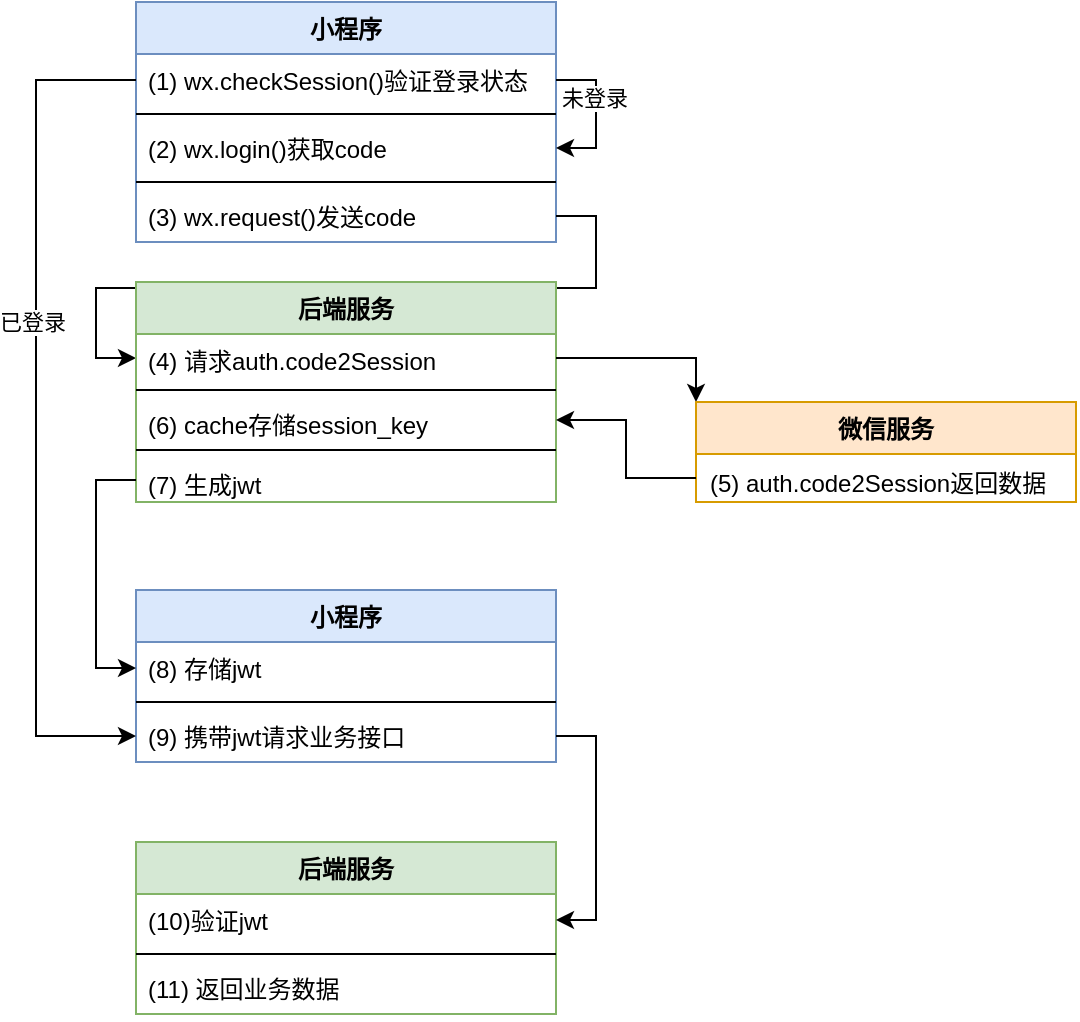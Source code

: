 <mxfile version="15.0.4" type="github">
  <diagram id="19BO0YPX0hd9bhDFKlXe" name="第 1 页">
    <mxGraphModel dx="1373" dy="774" grid="1" gridSize="10" guides="1" tooltips="1" connect="1" arrows="1" fold="1" page="1" pageScale="1" pageWidth="827" pageHeight="1169" math="0" shadow="0">
      <root>
        <mxCell id="0" />
        <mxCell id="1" parent="0" />
        <mxCell id="qBcfan_NChV7agnDNDgU-2" value="小程序" style="swimlane;fontStyle=1;align=center;verticalAlign=top;childLayout=stackLayout;horizontal=1;startSize=26;horizontalStack=0;resizeParent=1;resizeParentMax=0;resizeLast=0;collapsible=1;marginBottom=0;fillColor=#dae8fc;strokeColor=#6c8ebf;" parent="1" vertex="1">
          <mxGeometry x="250" y="60" width="210" height="120" as="geometry">
            <mxRectangle x="300" y="60" width="100" height="26" as="alternateBounds" />
          </mxGeometry>
        </mxCell>
        <mxCell id="RIxWFfnTcLnGSPMHf-IP-5" style="edgeStyle=orthogonalEdgeStyle;rounded=0;orthogonalLoop=1;jettySize=auto;html=1;exitX=1;exitY=0.5;exitDx=0;exitDy=0;" edge="1" parent="qBcfan_NChV7agnDNDgU-2" source="qBcfan_NChV7agnDNDgU-3" target="RIxWFfnTcLnGSPMHf-IP-1">
          <mxGeometry relative="1" as="geometry" />
        </mxCell>
        <mxCell id="RIxWFfnTcLnGSPMHf-IP-6" value="未登录" style="edgeLabel;html=1;align=center;verticalAlign=middle;resizable=0;points=[];" vertex="1" connectable="0" parent="RIxWFfnTcLnGSPMHf-IP-5">
          <mxGeometry x="-0.225" y="-1" relative="1" as="geometry">
            <mxPoint as="offset" />
          </mxGeometry>
        </mxCell>
        <mxCell id="qBcfan_NChV7agnDNDgU-3" value="(1) wx.checkSession()验证登录状态" style="text;strokeColor=none;fillColor=none;align=left;verticalAlign=top;spacingLeft=4;spacingRight=4;overflow=hidden;rotatable=0;points=[[0,0.5],[1,0.5]];portConstraint=eastwest;fontStyle=0" parent="qBcfan_NChV7agnDNDgU-2" vertex="1">
          <mxGeometry y="26" width="210" height="26" as="geometry" />
        </mxCell>
        <mxCell id="qBcfan_NChV7agnDNDgU-4" value="" style="line;strokeWidth=1;fillColor=none;align=left;verticalAlign=middle;spacingTop=-1;spacingLeft=3;spacingRight=3;rotatable=0;labelPosition=right;points=[];portConstraint=eastwest;" parent="qBcfan_NChV7agnDNDgU-2" vertex="1">
          <mxGeometry y="52" width="210" height="8" as="geometry" />
        </mxCell>
        <mxCell id="RIxWFfnTcLnGSPMHf-IP-1" value="(2) wx.login()获取code" style="text;strokeColor=none;fillColor=none;align=left;verticalAlign=top;spacingLeft=4;spacingRight=4;overflow=hidden;rotatable=0;points=[[0,0.5],[1,0.5]];portConstraint=eastwest;fontStyle=0" vertex="1" parent="qBcfan_NChV7agnDNDgU-2">
          <mxGeometry y="60" width="210" height="26" as="geometry" />
        </mxCell>
        <mxCell id="RIxWFfnTcLnGSPMHf-IP-2" value="" style="line;strokeWidth=1;fillColor=none;align=left;verticalAlign=middle;spacingTop=-1;spacingLeft=3;spacingRight=3;rotatable=0;labelPosition=right;points=[];portConstraint=eastwest;" vertex="1" parent="qBcfan_NChV7agnDNDgU-2">
          <mxGeometry y="86" width="210" height="8" as="geometry" />
        </mxCell>
        <mxCell id="qBcfan_NChV7agnDNDgU-5" value="(3) wx.request()发送code" style="text;strokeColor=none;fillColor=none;align=left;verticalAlign=top;spacingLeft=4;spacingRight=4;overflow=hidden;rotatable=0;points=[[0,0.5],[1,0.5]];portConstraint=eastwest;" parent="qBcfan_NChV7agnDNDgU-2" vertex="1">
          <mxGeometry y="94" width="210" height="26" as="geometry" />
        </mxCell>
        <mxCell id="qBcfan_NChV7agnDNDgU-6" style="edgeStyle=orthogonalEdgeStyle;rounded=0;orthogonalLoop=1;jettySize=auto;html=1;exitX=1;exitY=0.5;exitDx=0;exitDy=0;entryX=0;entryY=0.5;entryDx=0;entryDy=0;" parent="1" source="qBcfan_NChV7agnDNDgU-5" target="qBcfan_NChV7agnDNDgU-8" edge="1">
          <mxGeometry relative="1" as="geometry">
            <mxPoint x="370" y="200" as="targetPoint" />
          </mxGeometry>
        </mxCell>
        <mxCell id="qBcfan_NChV7agnDNDgU-7" value="后端服务" style="swimlane;fontStyle=1;align=center;verticalAlign=top;childLayout=stackLayout;horizontal=1;startSize=26;horizontalStack=0;resizeParent=1;resizeParentMax=0;resizeLast=0;collapsible=1;marginBottom=0;fillColor=#d5e8d4;strokeColor=#82b366;" parent="1" vertex="1">
          <mxGeometry x="250" y="200" width="210" height="110" as="geometry">
            <mxRectangle x="300" y="200" width="100" height="26" as="alternateBounds" />
          </mxGeometry>
        </mxCell>
        <mxCell id="qBcfan_NChV7agnDNDgU-8" value="(4) 请求auth.code2Session" style="text;strokeColor=none;fillColor=none;align=left;verticalAlign=top;spacingLeft=4;spacingRight=4;overflow=hidden;rotatable=0;points=[[0,0.5],[1,0.5]];portConstraint=eastwest;" parent="qBcfan_NChV7agnDNDgU-7" vertex="1">
          <mxGeometry y="26" width="210" height="24" as="geometry" />
        </mxCell>
        <mxCell id="qBcfan_NChV7agnDNDgU-9" value="" style="line;strokeWidth=1;fillColor=none;align=left;verticalAlign=middle;spacingTop=-1;spacingLeft=3;spacingRight=3;rotatable=0;labelPosition=right;points=[];portConstraint=eastwest;" parent="qBcfan_NChV7agnDNDgU-7" vertex="1">
          <mxGeometry y="50" width="210" height="8" as="geometry" />
        </mxCell>
        <mxCell id="qBcfan_NChV7agnDNDgU-10" value="(6) cache存储session_key" style="text;strokeColor=none;fillColor=none;align=left;verticalAlign=top;spacingLeft=4;spacingRight=4;overflow=hidden;rotatable=0;points=[[0,0.5],[1,0.5]];portConstraint=eastwest;" parent="qBcfan_NChV7agnDNDgU-7" vertex="1">
          <mxGeometry y="58" width="210" height="22" as="geometry" />
        </mxCell>
        <mxCell id="qBcfan_NChV7agnDNDgU-40" value="" style="line;strokeWidth=1;fillColor=none;align=left;verticalAlign=middle;spacingTop=-1;spacingLeft=3;spacingRight=3;rotatable=0;labelPosition=right;points=[];portConstraint=eastwest;" parent="qBcfan_NChV7agnDNDgU-7" vertex="1">
          <mxGeometry y="80" width="210" height="8" as="geometry" />
        </mxCell>
        <mxCell id="qBcfan_NChV7agnDNDgU-43" value="(7) 生成jwt" style="text;strokeColor=none;fillColor=none;align=left;verticalAlign=top;spacingLeft=4;spacingRight=4;overflow=hidden;rotatable=0;points=[[0,0.5],[1,0.5]];portConstraint=eastwest;" parent="qBcfan_NChV7agnDNDgU-7" vertex="1">
          <mxGeometry y="88" width="210" height="22" as="geometry" />
        </mxCell>
        <mxCell id="qBcfan_NChV7agnDNDgU-11" style="edgeStyle=orthogonalEdgeStyle;rounded=0;orthogonalLoop=1;jettySize=auto;html=1;exitX=1;exitY=0.5;exitDx=0;exitDy=0;entryX=0;entryY=0;entryDx=0;entryDy=0;" parent="1" source="qBcfan_NChV7agnDNDgU-8" target="qBcfan_NChV7agnDNDgU-12" edge="1">
          <mxGeometry relative="1" as="geometry">
            <mxPoint x="520" y="239" as="targetPoint" />
          </mxGeometry>
        </mxCell>
        <mxCell id="qBcfan_NChV7agnDNDgU-12" value="微信服务" style="swimlane;fontStyle=1;align=center;verticalAlign=top;childLayout=stackLayout;horizontal=1;startSize=26;horizontalStack=0;resizeParent=1;resizeParentMax=0;resizeLast=0;collapsible=1;marginBottom=0;fillColor=#ffe6cc;strokeColor=#d79b00;" parent="1" vertex="1">
          <mxGeometry x="530" y="260" width="190" height="50" as="geometry">
            <mxRectangle x="530" y="260" width="100" height="26" as="alternateBounds" />
          </mxGeometry>
        </mxCell>
        <mxCell id="qBcfan_NChV7agnDNDgU-13" value="(5) auth.code2Session返回数据" style="text;strokeColor=none;fillColor=none;align=left;verticalAlign=top;spacingLeft=4;spacingRight=4;overflow=hidden;rotatable=0;points=[[0,0.5],[1,0.5]];portConstraint=eastwest;fontSize=12;spacing=3;rounded=0;glass=0;shadow=0;sketch=0;" parent="qBcfan_NChV7agnDNDgU-12" vertex="1">
          <mxGeometry y="26" width="190" height="24" as="geometry" />
        </mxCell>
        <mxCell id="qBcfan_NChV7agnDNDgU-23" style="edgeStyle=orthogonalEdgeStyle;rounded=0;orthogonalLoop=1;jettySize=auto;html=1;exitX=0;exitY=0.5;exitDx=0;exitDy=0;entryX=1;entryY=0.5;entryDx=0;entryDy=0;fontSize=12;startSize=26;" parent="1" source="qBcfan_NChV7agnDNDgU-13" target="qBcfan_NChV7agnDNDgU-10" edge="1">
          <mxGeometry relative="1" as="geometry" />
        </mxCell>
        <mxCell id="qBcfan_NChV7agnDNDgU-24" value="小程序" style="swimlane;fontStyle=1;align=center;verticalAlign=top;childLayout=stackLayout;horizontal=1;startSize=26;horizontalStack=0;resizeParent=1;resizeParentMax=0;resizeLast=0;collapsible=1;marginBottom=0;rounded=0;shadow=0;glass=0;sketch=0;fontSize=12;strokeColor=#6c8ebf;fillColor=#dae8fc;html=0;" parent="1" vertex="1">
          <mxGeometry x="250" y="354" width="210" height="86" as="geometry" />
        </mxCell>
        <mxCell id="qBcfan_NChV7agnDNDgU-25" value="(8) 存储jwt" style="text;strokeColor=none;fillColor=none;align=left;verticalAlign=top;spacingLeft=4;spacingRight=4;overflow=hidden;rotatable=0;points=[[0,0.5],[1,0.5]];portConstraint=eastwest;" parent="qBcfan_NChV7agnDNDgU-24" vertex="1">
          <mxGeometry y="26" width="210" height="26" as="geometry" />
        </mxCell>
        <mxCell id="qBcfan_NChV7agnDNDgU-26" value="" style="line;strokeWidth=1;fillColor=none;align=left;verticalAlign=middle;spacingTop=-1;spacingLeft=3;spacingRight=3;rotatable=0;labelPosition=right;points=[];portConstraint=eastwest;" parent="qBcfan_NChV7agnDNDgU-24" vertex="1">
          <mxGeometry y="52" width="210" height="8" as="geometry" />
        </mxCell>
        <mxCell id="qBcfan_NChV7agnDNDgU-27" value="(9) 携带jwt请求业务接口" style="text;strokeColor=none;fillColor=none;align=left;verticalAlign=top;spacingLeft=4;spacingRight=4;overflow=hidden;rotatable=0;points=[[0,0.5],[1,0.5]];portConstraint=eastwest;" parent="qBcfan_NChV7agnDNDgU-24" vertex="1">
          <mxGeometry y="60" width="210" height="26" as="geometry" />
        </mxCell>
        <mxCell id="qBcfan_NChV7agnDNDgU-28" style="edgeStyle=orthogonalEdgeStyle;rounded=0;orthogonalLoop=1;jettySize=auto;html=1;exitX=0;exitY=0.5;exitDx=0;exitDy=0;entryX=0;entryY=0.5;entryDx=0;entryDy=0;fontSize=12;startSize=26;" parent="1" source="qBcfan_NChV7agnDNDgU-43" target="qBcfan_NChV7agnDNDgU-25" edge="1">
          <mxGeometry relative="1" as="geometry" />
        </mxCell>
        <mxCell id="qBcfan_NChV7agnDNDgU-29" value="后端服务" style="swimlane;fontStyle=1;align=center;verticalAlign=top;childLayout=stackLayout;horizontal=1;startSize=26;horizontalStack=0;resizeParent=1;resizeParentMax=0;resizeLast=0;collapsible=1;marginBottom=0;rounded=0;shadow=0;glass=0;sketch=0;fontSize=12;strokeColor=#82b366;fillColor=#d5e8d4;html=0;" parent="1" vertex="1">
          <mxGeometry x="250" y="480" width="210" height="86" as="geometry" />
        </mxCell>
        <mxCell id="qBcfan_NChV7agnDNDgU-30" value="(10)验证jwt" style="text;strokeColor=none;fillColor=none;align=left;verticalAlign=top;spacingLeft=4;spacingRight=4;overflow=hidden;rotatable=0;points=[[0,0.5],[1,0.5]];portConstraint=eastwest;" parent="qBcfan_NChV7agnDNDgU-29" vertex="1">
          <mxGeometry y="26" width="210" height="26" as="geometry" />
        </mxCell>
        <mxCell id="qBcfan_NChV7agnDNDgU-31" value="" style="line;strokeWidth=1;fillColor=none;align=left;verticalAlign=middle;spacingTop=-1;spacingLeft=3;spacingRight=3;rotatable=0;labelPosition=right;points=[];portConstraint=eastwest;" parent="qBcfan_NChV7agnDNDgU-29" vertex="1">
          <mxGeometry y="52" width="210" height="8" as="geometry" />
        </mxCell>
        <mxCell id="qBcfan_NChV7agnDNDgU-32" value="(11) 返回业务数据" style="text;strokeColor=none;fillColor=none;align=left;verticalAlign=top;spacingLeft=4;spacingRight=4;overflow=hidden;rotatable=0;points=[[0,0.5],[1,0.5]];portConstraint=eastwest;" parent="qBcfan_NChV7agnDNDgU-29" vertex="1">
          <mxGeometry y="60" width="210" height="26" as="geometry" />
        </mxCell>
        <mxCell id="qBcfan_NChV7agnDNDgU-34" style="edgeStyle=orthogonalEdgeStyle;rounded=0;orthogonalLoop=1;jettySize=auto;html=1;exitX=1;exitY=0.5;exitDx=0;exitDy=0;entryX=1;entryY=0.5;entryDx=0;entryDy=0;fontSize=12;startSize=26;" parent="1" source="qBcfan_NChV7agnDNDgU-27" target="qBcfan_NChV7agnDNDgU-30" edge="1">
          <mxGeometry relative="1" as="geometry" />
        </mxCell>
        <mxCell id="RIxWFfnTcLnGSPMHf-IP-3" style="edgeStyle=orthogonalEdgeStyle;rounded=0;orthogonalLoop=1;jettySize=auto;html=1;exitX=0;exitY=0.5;exitDx=0;exitDy=0;entryX=0;entryY=0.5;entryDx=0;entryDy=0;" edge="1" parent="1" source="qBcfan_NChV7agnDNDgU-3" target="qBcfan_NChV7agnDNDgU-27">
          <mxGeometry relative="1" as="geometry">
            <Array as="points">
              <mxPoint x="200" y="99" />
              <mxPoint x="200" y="427" />
            </Array>
          </mxGeometry>
        </mxCell>
        <mxCell id="RIxWFfnTcLnGSPMHf-IP-4" value="已登录" style="edgeLabel;html=1;align=center;verticalAlign=middle;resizable=0;points=[];" vertex="1" connectable="0" parent="RIxWFfnTcLnGSPMHf-IP-3">
          <mxGeometry x="-0.201" y="-2" relative="1" as="geometry">
            <mxPoint as="offset" />
          </mxGeometry>
        </mxCell>
      </root>
    </mxGraphModel>
  </diagram>
</mxfile>
